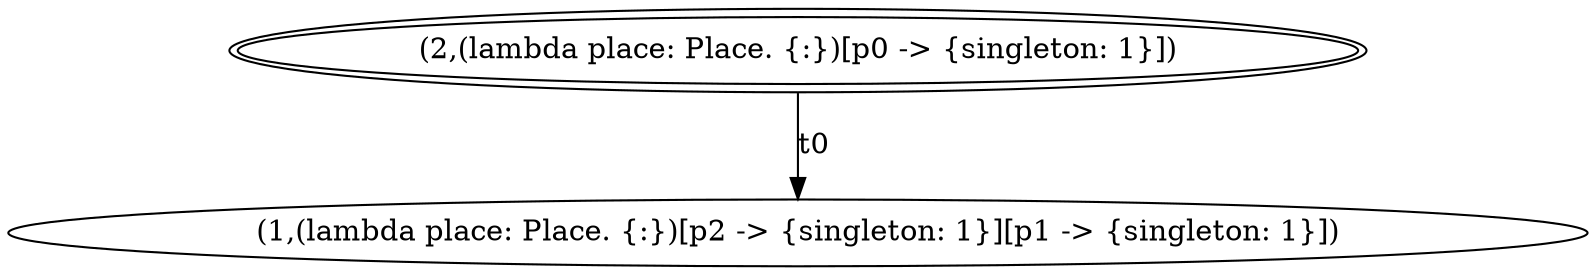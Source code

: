 digraph G {
center = TRUE;
mclimit = 10.0;
nodesep = 0.05;
node [ width=0.25, height=0.25, label="" ];
s0 [ peripheries=2 ];
s0 [label="(2,(lambda place: Place. {:})[p0 -> {singleton: 1}])"];
s1 [label="(1,(lambda place: Place. {:})[p2 -> {singleton: 1}][p1 -> {singleton: 1}])"];
s0->s1[label="t0"];
}
